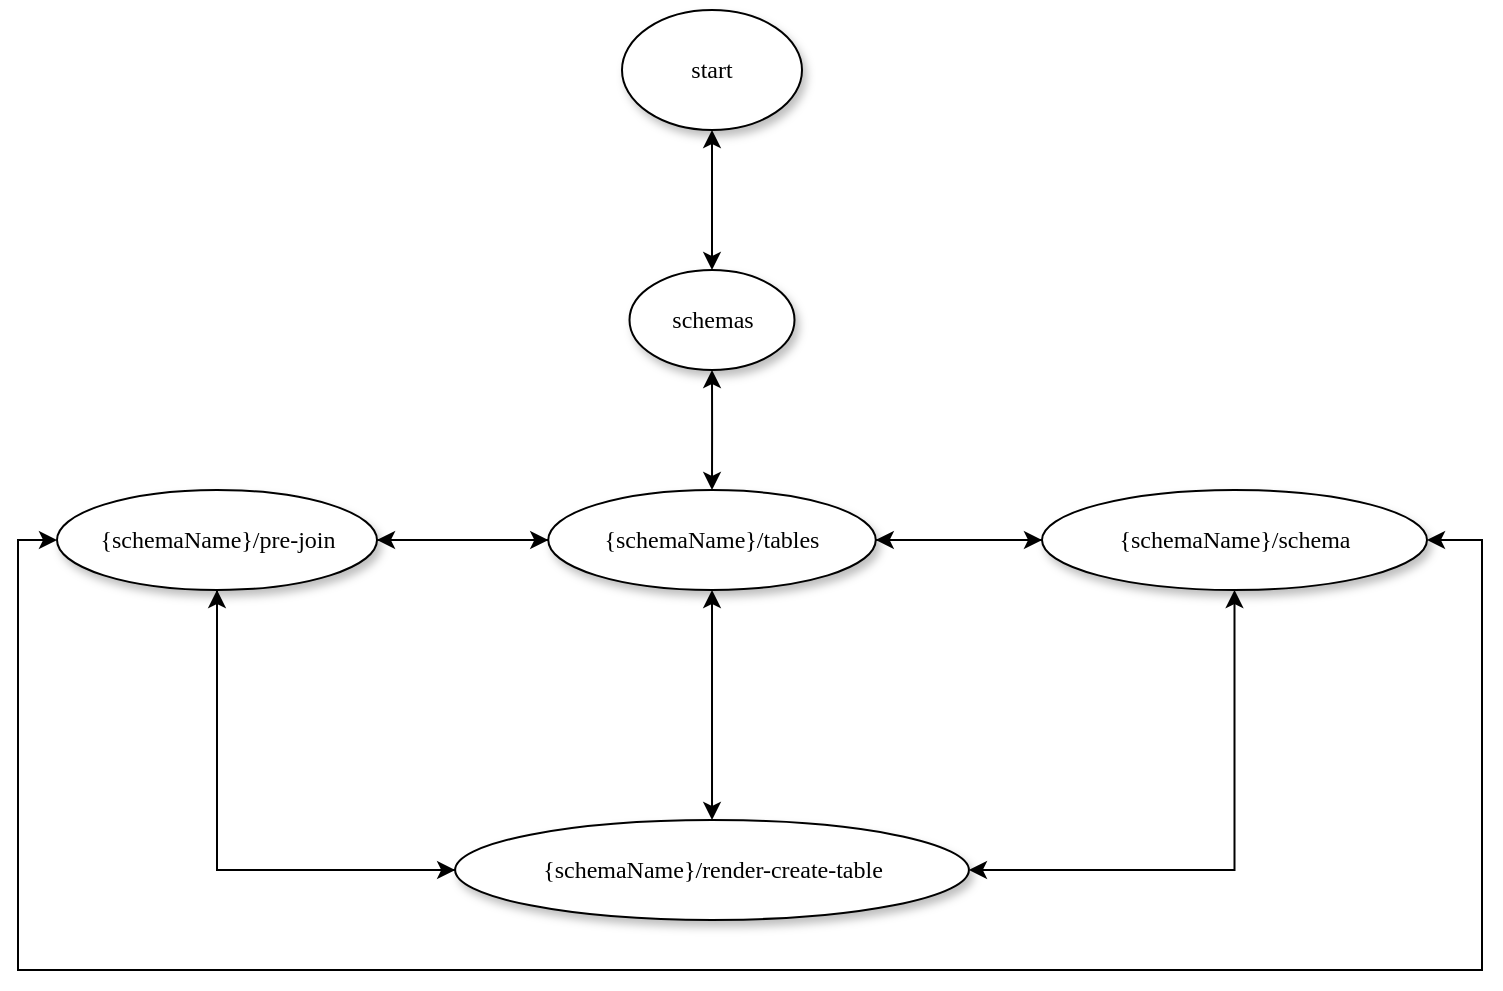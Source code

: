 <mxfile version="24.4.13" type="github">
  <diagram name="Page-1" id="42789a77-a242-8287-6e28-9cd8cfd52e62">
    <mxGraphModel dx="1662" dy="1214" grid="1" gridSize="10" guides="1" tooltips="1" connect="1" arrows="1" fold="1" page="1" pageScale="1" pageWidth="1100" pageHeight="850" background="none" math="0" shadow="0">
      <root>
        <mxCell id="0" />
        <mxCell id="1" parent="0" />
        <mxCell id="nkJEnSaY5ATNpoULB4gp-6" style="edgeStyle=orthogonalEdgeStyle;rounded=0;orthogonalLoop=1;jettySize=auto;html=1;exitX=0.5;exitY=1;exitDx=0;exitDy=0;entryX=0.5;entryY=0;entryDx=0;entryDy=0;startArrow=classic;startFill=1;" edge="1" parent="1" source="1ea317790d2ca983-1" target="1ea317790d2ca983-2">
          <mxGeometry relative="1" as="geometry">
            <Array as="points">
              <mxPoint x="495" y="120" />
              <mxPoint x="495" y="120" />
            </Array>
          </mxGeometry>
        </mxCell>
        <mxCell id="1ea317790d2ca983-1" value="start" style="ellipse;whiteSpace=wrap;html=1;rounded=0;shadow=1;comic=0;labelBackgroundColor=none;strokeWidth=1;fontFamily=Verdana;fontSize=12;align=center;" parent="1" vertex="1">
          <mxGeometry x="450" y="20" width="90" height="60" as="geometry" />
        </mxCell>
        <mxCell id="nkJEnSaY5ATNpoULB4gp-8" style="edgeStyle=orthogonalEdgeStyle;rounded=0;orthogonalLoop=1;jettySize=auto;html=1;startArrow=classic;startFill=1;" edge="1" parent="1" source="1ea317790d2ca983-2" target="1ea317790d2ca983-7">
          <mxGeometry relative="1" as="geometry" />
        </mxCell>
        <mxCell id="1ea317790d2ca983-2" value="&lt;span&gt;schemas&lt;/span&gt;" style="ellipse;whiteSpace=wrap;html=1;rounded=0;shadow=1;comic=0;labelBackgroundColor=none;strokeWidth=1;fontFamily=Verdana;fontSize=12;align=center;" parent="1" vertex="1">
          <mxGeometry x="453.75" y="150" width="82.5" height="50" as="geometry" />
        </mxCell>
        <mxCell id="nkJEnSaY5ATNpoULB4gp-9" style="edgeStyle=orthogonalEdgeStyle;rounded=0;orthogonalLoop=1;jettySize=auto;html=1;entryX=1;entryY=0.5;entryDx=0;entryDy=0;" edge="1" parent="1" source="1ea317790d2ca983-7" target="1ea317790d2ca983-9">
          <mxGeometry relative="1" as="geometry" />
        </mxCell>
        <mxCell id="nkJEnSaY5ATNpoULB4gp-15" style="edgeStyle=orthogonalEdgeStyle;rounded=0;orthogonalLoop=1;jettySize=auto;html=1;entryX=0;entryY=0.5;entryDx=0;entryDy=0;" edge="1" parent="1" source="1ea317790d2ca983-7" target="nkJEnSaY5ATNpoULB4gp-12">
          <mxGeometry relative="1" as="geometry" />
        </mxCell>
        <mxCell id="nkJEnSaY5ATNpoULB4gp-16" style="edgeStyle=orthogonalEdgeStyle;rounded=0;orthogonalLoop=1;jettySize=auto;html=1;entryX=0.5;entryY=0;entryDx=0;entryDy=0;startArrow=classic;startFill=1;" edge="1" parent="1" source="1ea317790d2ca983-7" target="nkJEnSaY5ATNpoULB4gp-11">
          <mxGeometry relative="1" as="geometry" />
        </mxCell>
        <mxCell id="1ea317790d2ca983-7" value="&lt;span&gt;{schemaName}/tables&lt;/span&gt;" style="ellipse;whiteSpace=wrap;html=1;rounded=0;shadow=1;comic=0;labelBackgroundColor=none;strokeWidth=1;fontFamily=Verdana;fontSize=12;align=center;" parent="1" vertex="1">
          <mxGeometry x="413.13" y="260" width="163.75" height="50" as="geometry" />
        </mxCell>
        <mxCell id="nkJEnSaY5ATNpoULB4gp-17" style="edgeStyle=orthogonalEdgeStyle;rounded=0;orthogonalLoop=1;jettySize=auto;html=1;entryX=0;entryY=0.5;entryDx=0;entryDy=0;" edge="1" parent="1" source="1ea317790d2ca983-9" target="nkJEnSaY5ATNpoULB4gp-11">
          <mxGeometry relative="1" as="geometry">
            <Array as="points">
              <mxPoint x="248" y="450" />
            </Array>
          </mxGeometry>
        </mxCell>
        <mxCell id="nkJEnSaY5ATNpoULB4gp-18" style="edgeStyle=orthogonalEdgeStyle;rounded=0;orthogonalLoop=1;jettySize=auto;html=1;exitX=1;exitY=0.5;exitDx=0;exitDy=0;entryX=0;entryY=0.5;entryDx=0;entryDy=0;" edge="1" parent="1" source="1ea317790d2ca983-9" target="1ea317790d2ca983-7">
          <mxGeometry relative="1" as="geometry" />
        </mxCell>
        <mxCell id="1ea317790d2ca983-9" value="&lt;span style=&quot;font-size: 12.0px;&quot;&gt;{schemaName}/&lt;/span&gt;pre-join" style="ellipse;whiteSpace=wrap;html=1;rounded=0;shadow=1;comic=0;labelBackgroundColor=none;strokeWidth=1;fontFamily=Verdana;fontSize=12;align=center;" parent="1" vertex="1">
          <mxGeometry x="167.5" y="260" width="160" height="50" as="geometry" />
        </mxCell>
        <mxCell id="nkJEnSaY5ATNpoULB4gp-27" style="edgeStyle=orthogonalEdgeStyle;rounded=0;orthogonalLoop=1;jettySize=auto;html=1;startArrow=classic;startFill=1;" edge="1" parent="1" source="nkJEnSaY5ATNpoULB4gp-11" target="nkJEnSaY5ATNpoULB4gp-12">
          <mxGeometry relative="1" as="geometry" />
        </mxCell>
        <mxCell id="nkJEnSaY5ATNpoULB4gp-11" value="&lt;span&gt;{schemaName}/&lt;/span&gt;render-create-table" style="ellipse;whiteSpace=wrap;html=1;rounded=0;shadow=1;comic=0;labelBackgroundColor=none;strokeWidth=1;fontFamily=Verdana;fontSize=12;align=center;" vertex="1" parent="1">
          <mxGeometry x="366.57" y="425" width="256.88" height="50" as="geometry" />
        </mxCell>
        <mxCell id="nkJEnSaY5ATNpoULB4gp-24" style="edgeStyle=orthogonalEdgeStyle;rounded=0;orthogonalLoop=1;jettySize=auto;html=1;entryX=0;entryY=0.5;entryDx=0;entryDy=0;exitX=1;exitY=0.5;exitDx=0;exitDy=0;startArrow=classic;startFill=1;" edge="1" parent="1" source="nkJEnSaY5ATNpoULB4gp-12" target="1ea317790d2ca983-9">
          <mxGeometry relative="1" as="geometry">
            <mxPoint x="800" y="360" as="sourcePoint" />
            <Array as="points">
              <mxPoint x="880" y="285" />
              <mxPoint x="880" y="500" />
              <mxPoint x="148" y="500" />
              <mxPoint x="148" y="285" />
            </Array>
          </mxGeometry>
        </mxCell>
        <mxCell id="nkJEnSaY5ATNpoULB4gp-25" style="edgeStyle=orthogonalEdgeStyle;rounded=0;orthogonalLoop=1;jettySize=auto;html=1;exitX=0;exitY=0.5;exitDx=0;exitDy=0;entryX=1;entryY=0.5;entryDx=0;entryDy=0;" edge="1" parent="1" source="nkJEnSaY5ATNpoULB4gp-12" target="1ea317790d2ca983-7">
          <mxGeometry relative="1" as="geometry" />
        </mxCell>
        <mxCell id="nkJEnSaY5ATNpoULB4gp-12" value="&lt;span&gt;{schemaName}/&lt;/span&gt;schema" style="ellipse;whiteSpace=wrap;html=1;rounded=0;shadow=1;comic=0;labelBackgroundColor=none;strokeWidth=1;fontFamily=Verdana;fontSize=12;align=center;" vertex="1" parent="1">
          <mxGeometry x="660" y="260" width="192.5" height="50" as="geometry" />
        </mxCell>
        <mxCell id="nkJEnSaY5ATNpoULB4gp-20" style="edgeStyle=orthogonalEdgeStyle;rounded=0;orthogonalLoop=1;jettySize=auto;html=1;exitX=0;exitY=0.5;exitDx=0;exitDy=0;entryX=0.5;entryY=1;entryDx=0;entryDy=0;" edge="1" parent="1" source="nkJEnSaY5ATNpoULB4gp-11" target="1ea317790d2ca983-9">
          <mxGeometry relative="1" as="geometry" />
        </mxCell>
      </root>
    </mxGraphModel>
  </diagram>
</mxfile>
